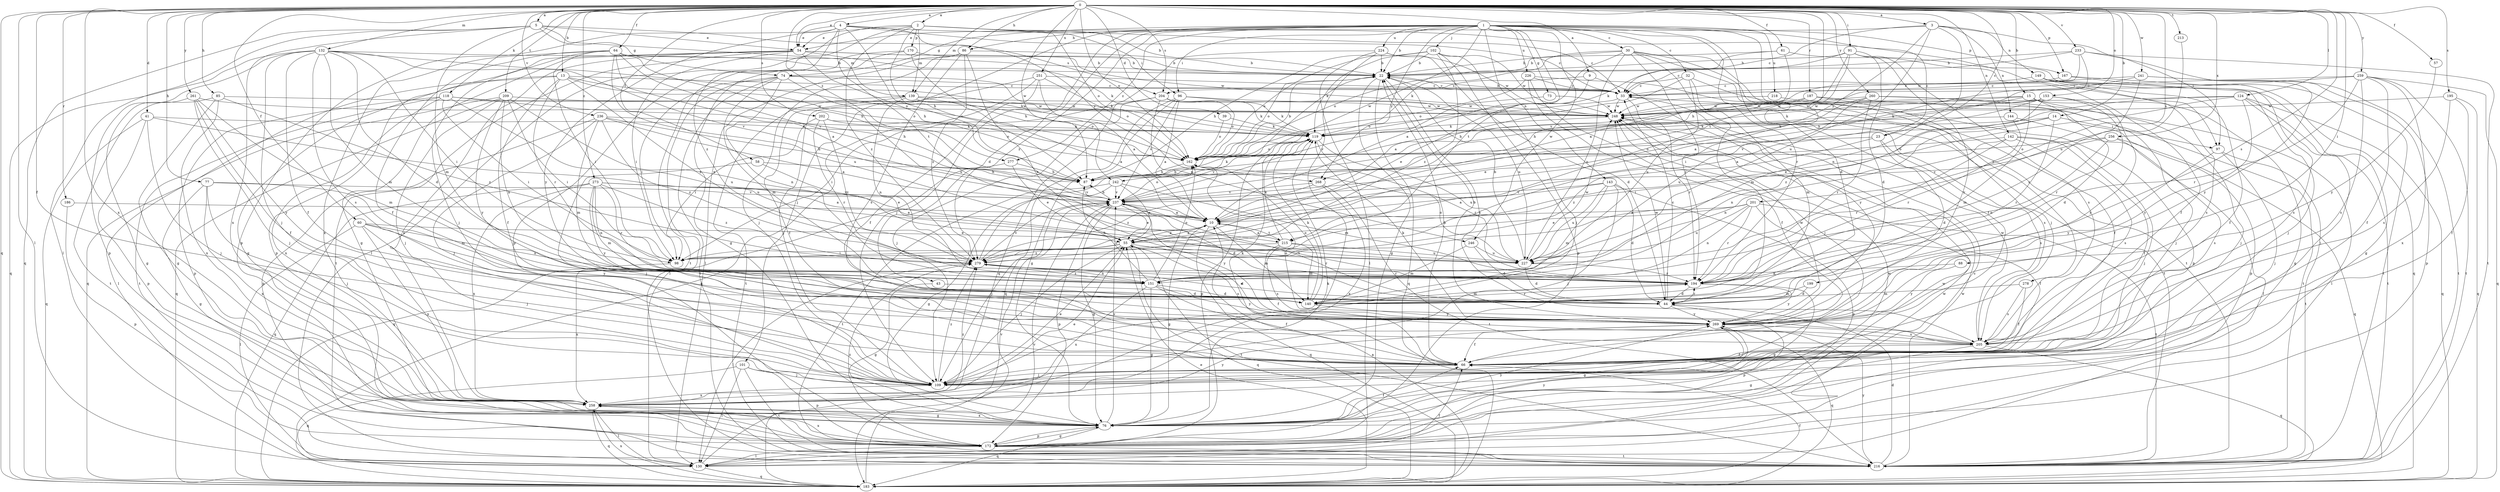 strict digraph  {
0;
1;
2;
3;
4;
5;
9;
10;
13;
14;
15;
22;
23;
30;
32;
33;
39;
41;
43;
44;
54;
55;
57;
58;
60;
61;
64;
66;
73;
74;
76;
77;
85;
86;
87;
88;
91;
96;
97;
98;
101;
102;
109;
118;
119;
124;
130;
132;
139;
140;
142;
143;
144;
149;
151;
153;
162;
167;
170;
172;
183;
186;
187;
194;
195;
199;
201;
202;
204;
205;
209;
213;
215;
216;
218;
224;
226;
227;
233;
236;
237;
241;
242;
246;
248;
251;
256;
258;
259;
260;
261;
268;
269;
273;
277;
278;
279;
0 -> 2  [label=a];
0 -> 3  [label=a];
0 -> 4  [label=a];
0 -> 5  [label=a];
0 -> 9  [label=a];
0 -> 13  [label=b];
0 -> 14  [label=b];
0 -> 15  [label=b];
0 -> 23  [label=c];
0 -> 39  [label=d];
0 -> 41  [label=d];
0 -> 54  [label=e];
0 -> 57  [label=f];
0 -> 58  [label=f];
0 -> 60  [label=f];
0 -> 61  [label=f];
0 -> 64  [label=f];
0 -> 66  [label=f];
0 -> 77  [label=h];
0 -> 85  [label=h];
0 -> 86  [label=h];
0 -> 88  [label=i];
0 -> 91  [label=i];
0 -> 118  [label=k];
0 -> 124  [label=l];
0 -> 130  [label=l];
0 -> 132  [label=m];
0 -> 139  [label=m];
0 -> 142  [label=n];
0 -> 153  [label=o];
0 -> 162  [label=o];
0 -> 167  [label=p];
0 -> 183  [label=q];
0 -> 186  [label=r];
0 -> 187  [label=r];
0 -> 195  [label=s];
0 -> 199  [label=s];
0 -> 201  [label=s];
0 -> 202  [label=s];
0 -> 204  [label=s];
0 -> 209  [label=t];
0 -> 213  [label=t];
0 -> 215  [label=t];
0 -> 233  [label=v];
0 -> 236  [label=v];
0 -> 241  [label=w];
0 -> 242  [label=w];
0 -> 251  [label=x];
0 -> 256  [label=x];
0 -> 258  [label=x];
0 -> 259  [label=y];
0 -> 260  [label=y];
0 -> 261  [label=y];
0 -> 273  [label=z];
0 -> 277  [label=z];
1 -> 22  [label=b];
1 -> 23  [label=c];
1 -> 30  [label=c];
1 -> 32  [label=c];
1 -> 43  [label=d];
1 -> 44  [label=d];
1 -> 73  [label=g];
1 -> 74  [label=g];
1 -> 86  [label=h];
1 -> 96  [label=i];
1 -> 101  [label=j];
1 -> 102  [label=j];
1 -> 109  [label=j];
1 -> 143  [label=n];
1 -> 167  [label=p];
1 -> 194  [label=r];
1 -> 215  [label=t];
1 -> 218  [label=u];
1 -> 224  [label=u];
1 -> 226  [label=u];
1 -> 242  [label=w];
1 -> 246  [label=w];
1 -> 268  [label=y];
1 -> 277  [label=z];
1 -> 278  [label=z];
1 -> 279  [label=z];
2 -> 22  [label=b];
2 -> 33  [label=c];
2 -> 54  [label=e];
2 -> 87  [label=h];
2 -> 96  [label=i];
2 -> 130  [label=l];
2 -> 139  [label=m];
2 -> 162  [label=o];
2 -> 170  [label=p];
2 -> 172  [label=p];
2 -> 279  [label=z];
3 -> 33  [label=c];
3 -> 54  [label=e];
3 -> 97  [label=i];
3 -> 144  [label=n];
3 -> 149  [label=n];
3 -> 151  [label=n];
3 -> 227  [label=u];
3 -> 268  [label=y];
4 -> 33  [label=c];
4 -> 54  [label=e];
4 -> 97  [label=i];
4 -> 172  [label=p];
4 -> 215  [label=t];
4 -> 237  [label=v];
4 -> 268  [label=y];
4 -> 269  [label=y];
4 -> 279  [label=z];
5 -> 54  [label=e];
5 -> 74  [label=g];
5 -> 130  [label=l];
5 -> 139  [label=m];
5 -> 140  [label=m];
5 -> 183  [label=q];
5 -> 204  [label=s];
5 -> 258  [label=x];
9 -> 55  [label=e];
9 -> 204  [label=s];
9 -> 269  [label=y];
10 -> 55  [label=e];
10 -> 76  [label=g];
10 -> 140  [label=m];
10 -> 183  [label=q];
10 -> 215  [label=t];
10 -> 279  [label=z];
13 -> 33  [label=c];
13 -> 66  [label=f];
13 -> 76  [label=g];
13 -> 119  [label=k];
13 -> 162  [label=o];
13 -> 183  [label=q];
13 -> 194  [label=r];
13 -> 279  [label=z];
14 -> 97  [label=i];
14 -> 98  [label=i];
14 -> 119  [label=k];
14 -> 151  [label=n];
14 -> 194  [label=r];
15 -> 44  [label=d];
15 -> 76  [label=g];
15 -> 87  [label=h];
15 -> 109  [label=j];
15 -> 119  [label=k];
15 -> 140  [label=m];
15 -> 248  [label=w];
22 -> 33  [label=c];
22 -> 76  [label=g];
22 -> 162  [label=o];
22 -> 183  [label=q];
22 -> 205  [label=s];
22 -> 227  [label=u];
23 -> 44  [label=d];
23 -> 162  [label=o];
23 -> 205  [label=s];
23 -> 279  [label=z];
30 -> 10  [label=a];
30 -> 22  [label=b];
30 -> 66  [label=f];
30 -> 109  [label=j];
30 -> 140  [label=m];
30 -> 162  [label=o];
30 -> 194  [label=r];
30 -> 216  [label=t];
30 -> 227  [label=u];
32 -> 10  [label=a];
32 -> 33  [label=c];
32 -> 140  [label=m];
32 -> 172  [label=p];
32 -> 227  [label=u];
33 -> 22  [label=b];
33 -> 162  [label=o];
33 -> 194  [label=r];
33 -> 205  [label=s];
33 -> 248  [label=w];
39 -> 119  [label=k];
39 -> 162  [label=o];
41 -> 109  [label=j];
41 -> 119  [label=k];
41 -> 172  [label=p];
41 -> 183  [label=q];
41 -> 227  [label=u];
43 -> 44  [label=d];
43 -> 76  [label=g];
44 -> 33  [label=c];
44 -> 172  [label=p];
44 -> 194  [label=r];
44 -> 237  [label=v];
44 -> 248  [label=w];
44 -> 269  [label=y];
54 -> 22  [label=b];
54 -> 76  [label=g];
54 -> 87  [label=h];
54 -> 98  [label=i];
54 -> 119  [label=k];
54 -> 172  [label=p];
54 -> 216  [label=t];
54 -> 248  [label=w];
54 -> 258  [label=x];
55 -> 10  [label=a];
55 -> 98  [label=i];
55 -> 109  [label=j];
55 -> 183  [label=q];
55 -> 194  [label=r];
55 -> 205  [label=s];
55 -> 216  [label=t];
55 -> 279  [label=z];
57 -> 269  [label=y];
58 -> 55  [label=e];
58 -> 87  [label=h];
58 -> 109  [label=j];
60 -> 55  [label=e];
60 -> 109  [label=j];
60 -> 130  [label=l];
60 -> 151  [label=n];
60 -> 258  [label=x];
60 -> 269  [label=y];
61 -> 10  [label=a];
61 -> 22  [label=b];
61 -> 119  [label=k];
61 -> 183  [label=q];
64 -> 10  [label=a];
64 -> 22  [label=b];
64 -> 66  [label=f];
64 -> 87  [label=h];
64 -> 98  [label=i];
64 -> 109  [label=j];
64 -> 227  [label=u];
64 -> 237  [label=v];
64 -> 258  [label=x];
66 -> 22  [label=b];
66 -> 109  [label=j];
66 -> 119  [label=k];
73 -> 237  [label=v];
73 -> 248  [label=w];
74 -> 33  [label=c];
74 -> 98  [label=i];
74 -> 119  [label=k];
74 -> 130  [label=l];
74 -> 140  [label=m];
74 -> 151  [label=n];
74 -> 216  [label=t];
74 -> 227  [label=u];
76 -> 66  [label=f];
76 -> 119  [label=k];
76 -> 172  [label=p];
76 -> 183  [label=q];
76 -> 237  [label=v];
76 -> 248  [label=w];
76 -> 258  [label=x];
76 -> 269  [label=y];
77 -> 76  [label=g];
77 -> 109  [label=j];
77 -> 140  [label=m];
77 -> 237  [label=v];
77 -> 258  [label=x];
85 -> 76  [label=g];
85 -> 216  [label=t];
85 -> 248  [label=w];
85 -> 258  [label=x];
85 -> 279  [label=z];
86 -> 22  [label=b];
86 -> 109  [label=j];
86 -> 130  [label=l];
86 -> 194  [label=r];
86 -> 205  [label=s];
86 -> 279  [label=z];
87 -> 119  [label=k];
87 -> 237  [label=v];
88 -> 151  [label=n];
88 -> 269  [label=y];
91 -> 22  [label=b];
91 -> 44  [label=d];
91 -> 66  [label=f];
91 -> 98  [label=i];
91 -> 119  [label=k];
91 -> 205  [label=s];
91 -> 237  [label=v];
91 -> 269  [label=y];
96 -> 10  [label=a];
96 -> 76  [label=g];
96 -> 119  [label=k];
96 -> 183  [label=q];
96 -> 237  [label=v];
96 -> 248  [label=w];
97 -> 109  [label=j];
97 -> 216  [label=t];
97 -> 269  [label=y];
98 -> 258  [label=x];
101 -> 109  [label=j];
101 -> 130  [label=l];
101 -> 172  [label=p];
101 -> 183  [label=q];
101 -> 216  [label=t];
102 -> 22  [label=b];
102 -> 87  [label=h];
102 -> 109  [label=j];
102 -> 119  [label=k];
102 -> 162  [label=o];
102 -> 172  [label=p];
102 -> 248  [label=w];
102 -> 279  [label=z];
109 -> 55  [label=e];
109 -> 258  [label=x];
109 -> 279  [label=z];
118 -> 87  [label=h];
118 -> 98  [label=i];
118 -> 172  [label=p];
118 -> 216  [label=t];
118 -> 227  [label=u];
118 -> 248  [label=w];
118 -> 258  [label=x];
119 -> 162  [label=o];
119 -> 172  [label=p];
119 -> 194  [label=r];
119 -> 227  [label=u];
119 -> 237  [label=v];
124 -> 55  [label=e];
124 -> 109  [label=j];
124 -> 183  [label=q];
124 -> 216  [label=t];
124 -> 237  [label=v];
124 -> 248  [label=w];
124 -> 269  [label=y];
130 -> 66  [label=f];
130 -> 183  [label=q];
130 -> 237  [label=v];
130 -> 248  [label=w];
132 -> 22  [label=b];
132 -> 44  [label=d];
132 -> 66  [label=f];
132 -> 98  [label=i];
132 -> 109  [label=j];
132 -> 140  [label=m];
132 -> 162  [label=o];
132 -> 172  [label=p];
132 -> 183  [label=q];
132 -> 205  [label=s];
132 -> 237  [label=v];
139 -> 10  [label=a];
139 -> 66  [label=f];
139 -> 151  [label=n];
139 -> 162  [label=o];
139 -> 216  [label=t];
139 -> 248  [label=w];
140 -> 119  [label=k];
140 -> 162  [label=o];
140 -> 194  [label=r];
140 -> 269  [label=y];
142 -> 66  [label=f];
142 -> 109  [label=j];
142 -> 151  [label=n];
142 -> 162  [label=o];
142 -> 194  [label=r];
142 -> 205  [label=s];
143 -> 10  [label=a];
143 -> 44  [label=d];
143 -> 109  [label=j];
143 -> 140  [label=m];
143 -> 172  [label=p];
143 -> 227  [label=u];
143 -> 237  [label=v];
144 -> 119  [label=k];
144 -> 130  [label=l];
144 -> 194  [label=r];
149 -> 33  [label=c];
149 -> 66  [label=f];
149 -> 76  [label=g];
149 -> 109  [label=j];
149 -> 205  [label=s];
151 -> 44  [label=d];
151 -> 66  [label=f];
151 -> 76  [label=g];
151 -> 87  [label=h];
151 -> 162  [label=o];
151 -> 258  [label=x];
151 -> 269  [label=y];
151 -> 279  [label=z];
153 -> 10  [label=a];
153 -> 119  [label=k];
153 -> 194  [label=r];
153 -> 248  [label=w];
153 -> 269  [label=y];
153 -> 279  [label=z];
162 -> 22  [label=b];
162 -> 87  [label=h];
167 -> 33  [label=c];
167 -> 205  [label=s];
167 -> 216  [label=t];
170 -> 22  [label=b];
170 -> 76  [label=g];
170 -> 87  [label=h];
170 -> 216  [label=t];
172 -> 33  [label=c];
172 -> 76  [label=g];
172 -> 130  [label=l];
172 -> 216  [label=t];
172 -> 248  [label=w];
172 -> 258  [label=x];
172 -> 269  [label=y];
172 -> 279  [label=z];
183 -> 10  [label=a];
183 -> 55  [label=e];
183 -> 66  [label=f];
183 -> 237  [label=v];
183 -> 258  [label=x];
186 -> 10  [label=a];
186 -> 172  [label=p];
187 -> 66  [label=f];
187 -> 87  [label=h];
187 -> 216  [label=t];
187 -> 248  [label=w];
194 -> 44  [label=d];
194 -> 76  [label=g];
194 -> 140  [label=m];
194 -> 269  [label=y];
195 -> 66  [label=f];
195 -> 183  [label=q];
195 -> 205  [label=s];
195 -> 248  [label=w];
199 -> 44  [label=d];
199 -> 140  [label=m];
201 -> 10  [label=a];
201 -> 55  [label=e];
201 -> 66  [label=f];
201 -> 151  [label=n];
201 -> 194  [label=r];
201 -> 216  [label=t];
201 -> 227  [label=u];
202 -> 98  [label=i];
202 -> 119  [label=k];
202 -> 162  [label=o];
202 -> 194  [label=r];
202 -> 279  [label=z];
204 -> 98  [label=i];
204 -> 109  [label=j];
204 -> 119  [label=k];
204 -> 162  [label=o];
204 -> 248  [label=w];
204 -> 246  [label=n];
205 -> 66  [label=f];
205 -> 76  [label=g];
205 -> 162  [label=o];
205 -> 183  [label=q];
205 -> 248  [label=w];
209 -> 55  [label=e];
209 -> 98  [label=i];
209 -> 109  [label=j];
209 -> 130  [label=l];
209 -> 151  [label=n];
209 -> 183  [label=q];
209 -> 248  [label=w];
209 -> 269  [label=y];
213 -> 227  [label=u];
215 -> 10  [label=a];
215 -> 66  [label=f];
215 -> 98  [label=i];
215 -> 119  [label=k];
215 -> 140  [label=m];
215 -> 205  [label=s];
215 -> 227  [label=u];
216 -> 44  [label=d];
216 -> 248  [label=w];
216 -> 269  [label=y];
218 -> 172  [label=p];
218 -> 248  [label=w];
224 -> 22  [label=b];
224 -> 44  [label=d];
224 -> 130  [label=l];
224 -> 183  [label=q];
224 -> 248  [label=w];
224 -> 258  [label=x];
226 -> 33  [label=c];
226 -> 66  [label=f];
226 -> 109  [label=j];
226 -> 162  [label=o];
226 -> 216  [label=t];
227 -> 22  [label=b];
227 -> 44  [label=d];
227 -> 162  [label=o];
227 -> 194  [label=r];
227 -> 248  [label=w];
233 -> 22  [label=b];
233 -> 33  [label=c];
233 -> 87  [label=h];
233 -> 216  [label=t];
233 -> 248  [label=w];
233 -> 269  [label=y];
236 -> 10  [label=a];
236 -> 87  [label=h];
236 -> 109  [label=j];
236 -> 119  [label=k];
236 -> 140  [label=m];
236 -> 172  [label=p];
236 -> 279  [label=z];
237 -> 10  [label=a];
237 -> 44  [label=d];
237 -> 55  [label=e];
237 -> 76  [label=g];
237 -> 87  [label=h];
237 -> 109  [label=j];
237 -> 162  [label=o];
237 -> 172  [label=p];
237 -> 269  [label=y];
241 -> 10  [label=a];
241 -> 33  [label=c];
241 -> 172  [label=p];
241 -> 194  [label=r];
241 -> 216  [label=t];
242 -> 55  [label=e];
242 -> 76  [label=g];
242 -> 194  [label=r];
242 -> 216  [label=t];
242 -> 237  [label=v];
246 -> 44  [label=d];
246 -> 140  [label=m];
246 -> 227  [label=u];
248 -> 119  [label=k];
251 -> 10  [label=a];
251 -> 33  [label=c];
251 -> 66  [label=f];
251 -> 109  [label=j];
251 -> 162  [label=o];
251 -> 183  [label=q];
256 -> 151  [label=n];
256 -> 162  [label=o];
256 -> 183  [label=q];
256 -> 205  [label=s];
256 -> 237  [label=v];
258 -> 55  [label=e];
258 -> 76  [label=g];
258 -> 130  [label=l];
258 -> 183  [label=q];
258 -> 269  [label=y];
258 -> 279  [label=z];
259 -> 33  [label=c];
259 -> 66  [label=f];
259 -> 87  [label=h];
259 -> 183  [label=q];
259 -> 194  [label=r];
259 -> 205  [label=s];
259 -> 216  [label=t];
259 -> 258  [label=x];
260 -> 55  [label=e];
260 -> 109  [label=j];
260 -> 130  [label=l];
260 -> 194  [label=r];
260 -> 227  [label=u];
260 -> 248  [label=w];
261 -> 66  [label=f];
261 -> 76  [label=g];
261 -> 109  [label=j];
261 -> 140  [label=m];
261 -> 248  [label=w];
261 -> 269  [label=y];
268 -> 216  [label=t];
268 -> 237  [label=v];
268 -> 258  [label=x];
268 -> 279  [label=z];
269 -> 22  [label=b];
269 -> 55  [label=e];
269 -> 66  [label=f];
269 -> 76  [label=g];
269 -> 119  [label=k];
269 -> 183  [label=q];
269 -> 205  [label=s];
269 -> 248  [label=w];
273 -> 10  [label=a];
273 -> 140  [label=m];
273 -> 151  [label=n];
273 -> 183  [label=q];
273 -> 194  [label=r];
273 -> 237  [label=v];
273 -> 258  [label=x];
273 -> 269  [label=y];
273 -> 279  [label=z];
277 -> 55  [label=e];
277 -> 87  [label=h];
277 -> 183  [label=q];
278 -> 66  [label=f];
278 -> 140  [label=m];
278 -> 205  [label=s];
279 -> 22  [label=b];
279 -> 44  [label=d];
279 -> 130  [label=l];
279 -> 151  [label=n];
279 -> 194  [label=r];
279 -> 237  [label=v];
}
